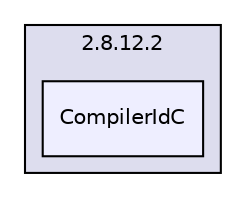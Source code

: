 digraph "/root/gifts/app/console/linux/bank/CMakeFiles/2.8.12.2/CompilerIdC" {
  compound=true
  node [ fontsize="10", fontname="Helvetica"];
  edge [ labelfontsize="10", labelfontname="Helvetica"];
  subgraph clusterdir_f47ec636bec8c3df5e52a9e2a475ccd5 {
    graph [ bgcolor="#ddddee", pencolor="black", label="2.8.12.2" fontname="Helvetica", fontsize="10", URL="dir_f47ec636bec8c3df5e52a9e2a475ccd5.html"]
  dir_04828a9a88cf8f5396d2702ed609702c [shape=box, label="CompilerIdC", style="filled", fillcolor="#eeeeff", pencolor="black", URL="dir_04828a9a88cf8f5396d2702ed609702c.html"];
  }
}
